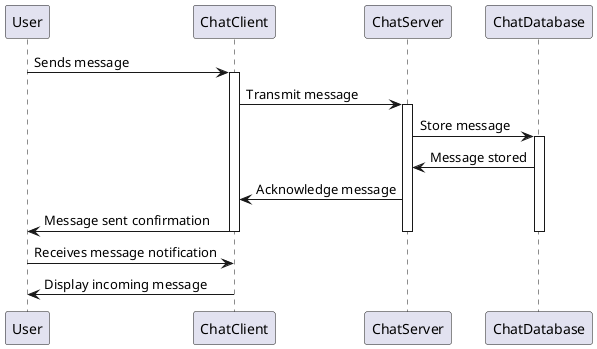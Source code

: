 @startuml
User -> ChatClient: Sends message
activate ChatClient
ChatClient -> ChatServer: Transmit message
activate ChatServer
ChatServer -> ChatDatabase: Store message
activate ChatDatabase
ChatDatabase -> ChatServer: Message stored
ChatServer -> ChatClient: Acknowledge message
ChatClient -> User: Message sent confirmation
deactivate ChatDatabase
deactivate ChatClient
deactivate ChatServer
User -> ChatClient: Receives message notification
ChatClient -> User: Display incoming message
@enduml